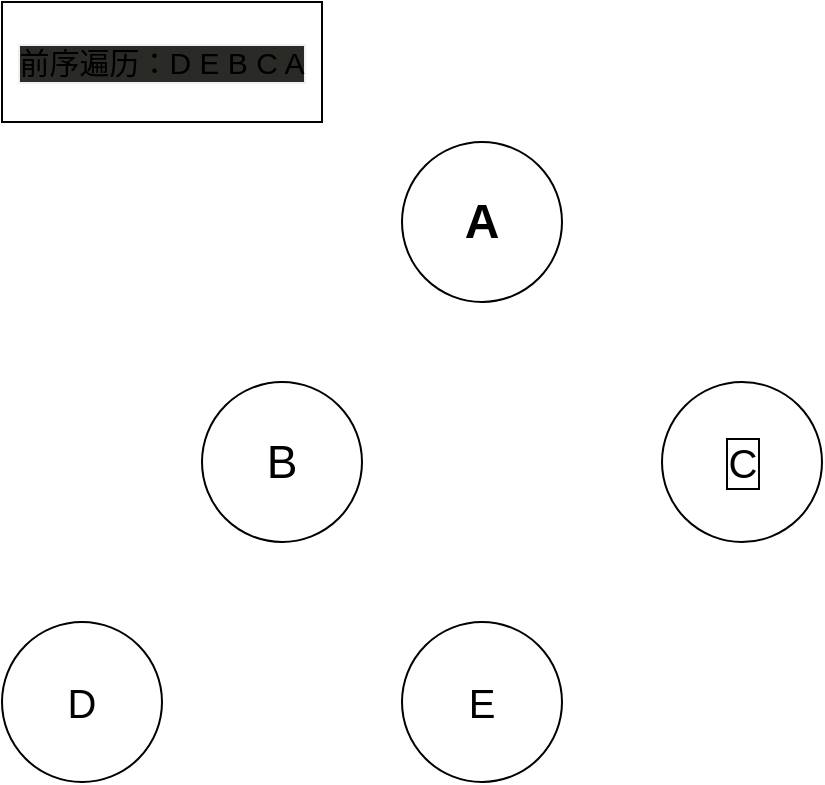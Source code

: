 <mxfile>
    <diagram id="D5KT-FlETZNNRbSJRhos" name="第 1 页">
        <mxGraphModel dx="564" dy="469" grid="1" gridSize="10" guides="1" tooltips="1" connect="1" arrows="1" fold="1" page="1" pageScale="1" pageWidth="3300" pageHeight="4681" math="0" shadow="0">
            <root>
                <mxCell id="0"/>
                <mxCell id="1" parent="0"/>
                <mxCell id="2" value="&lt;h1&gt;A&lt;/h1&gt;" style="ellipse;whiteSpace=wrap;html=1;" vertex="1" parent="1">
                    <mxGeometry x="240" y="400" width="80" height="80" as="geometry"/>
                </mxCell>
                <mxCell id="3" value="B" style="ellipse;whiteSpace=wrap;html=1;fontStyle=0;fontSize=23;" vertex="1" parent="1">
                    <mxGeometry x="140" y="520" width="80" height="80" as="geometry"/>
                </mxCell>
                <mxCell id="4" value="C" style="ellipse;html=1;fontSize=20;labelBorderColor=default;" vertex="1" parent="1">
                    <mxGeometry x="370" y="520" width="80" height="80" as="geometry"/>
                </mxCell>
                <mxCell id="5" value="D" style="ellipse;whiteSpace=wrap;html=1;fontSize=20;" vertex="1" parent="1">
                    <mxGeometry x="40" y="640" width="80" height="80" as="geometry"/>
                </mxCell>
                <mxCell id="6" value="E" style="ellipse;whiteSpace=wrap;html=1;fontSize=20;" vertex="1" parent="1">
                    <mxGeometry x="240" y="640" width="80" height="80" as="geometry"/>
                </mxCell>
                <mxCell id="7" value="前序遍历：D E B C A" style="whiteSpace=wrap;html=1;labelBorderColor=#F0F0F0;fontSize=15;labelBackgroundColor=#2A2A27;fillColor=#FFFFFF;" vertex="1" parent="1">
                    <mxGeometry x="40" y="330" width="160" height="60" as="geometry"/>
                </mxCell>
            </root>
        </mxGraphModel>
    </diagram>
</mxfile>
